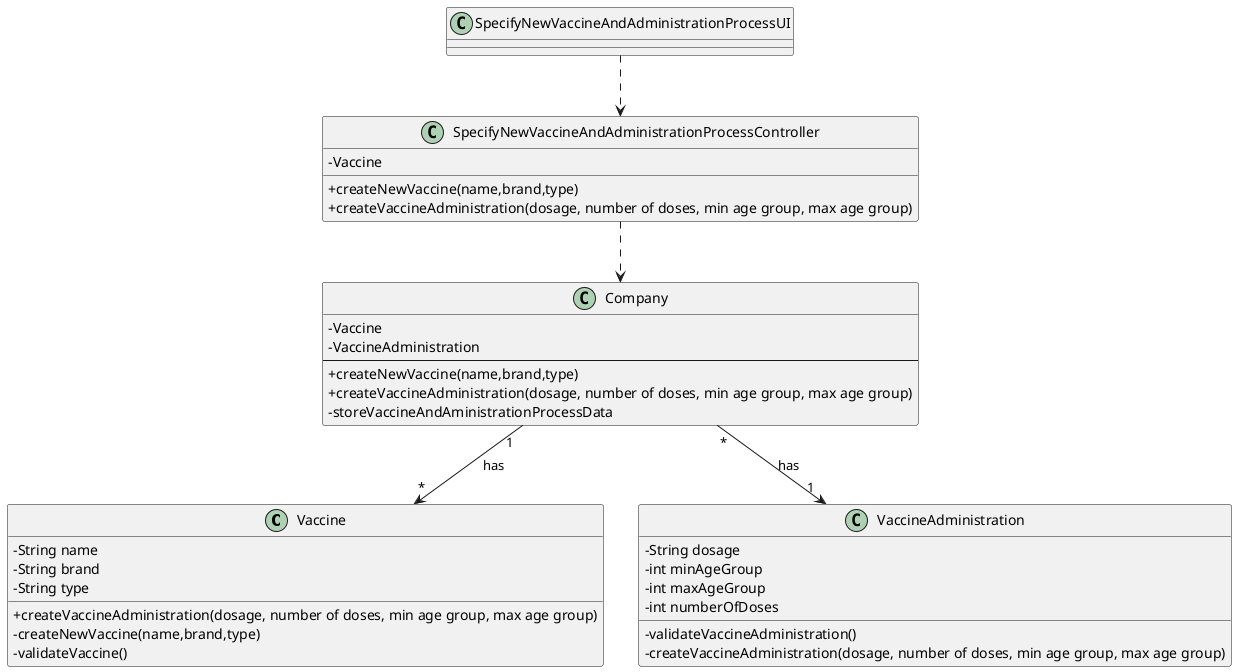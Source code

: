 @startuml
skinparam classAttributeIconSize 0


class Vaccine {
  -String name
  -String brand
  -String type
 +createVaccineAdministration(dosage, number of doses, min age group, max age group)
 -createNewVaccine(name,brand,type)
 -validateVaccine()
}

class VaccineAdministration {
  -String dosage
  -int minAgeGroup
  -int maxAgeGroup
  -int numberOfDoses
  -validateVaccineAdministration()
  -createVaccineAdministration(dosage, number of doses, min age group, max age group)
}

class Company {
  -Vaccine
  -VaccineAdministration
  ---
  +createNewVaccine(name,brand,type)
  +createVaccineAdministration(dosage, number of doses, min age group, max age group)
  -storeVaccineAndAministrationProcessData
}


class SpecifyNewVaccineAndAdministrationProcessController {
- Vaccine
  + createNewVaccine(name,brand,type)
  + createVaccineAdministration(dosage, number of doses, min age group, max age group)
}

class SpecifyNewVaccineAndAdministrationProcessUI {
}

SpecifyNewVaccineAndAdministrationProcessUI ..> SpecifyNewVaccineAndAdministrationProcessController
SpecifyNewVaccineAndAdministrationProcessController ..> Company
Company "*" --> "1" VaccineAdministration : has
Company "1" --> "*" Vaccine : has

@enduml